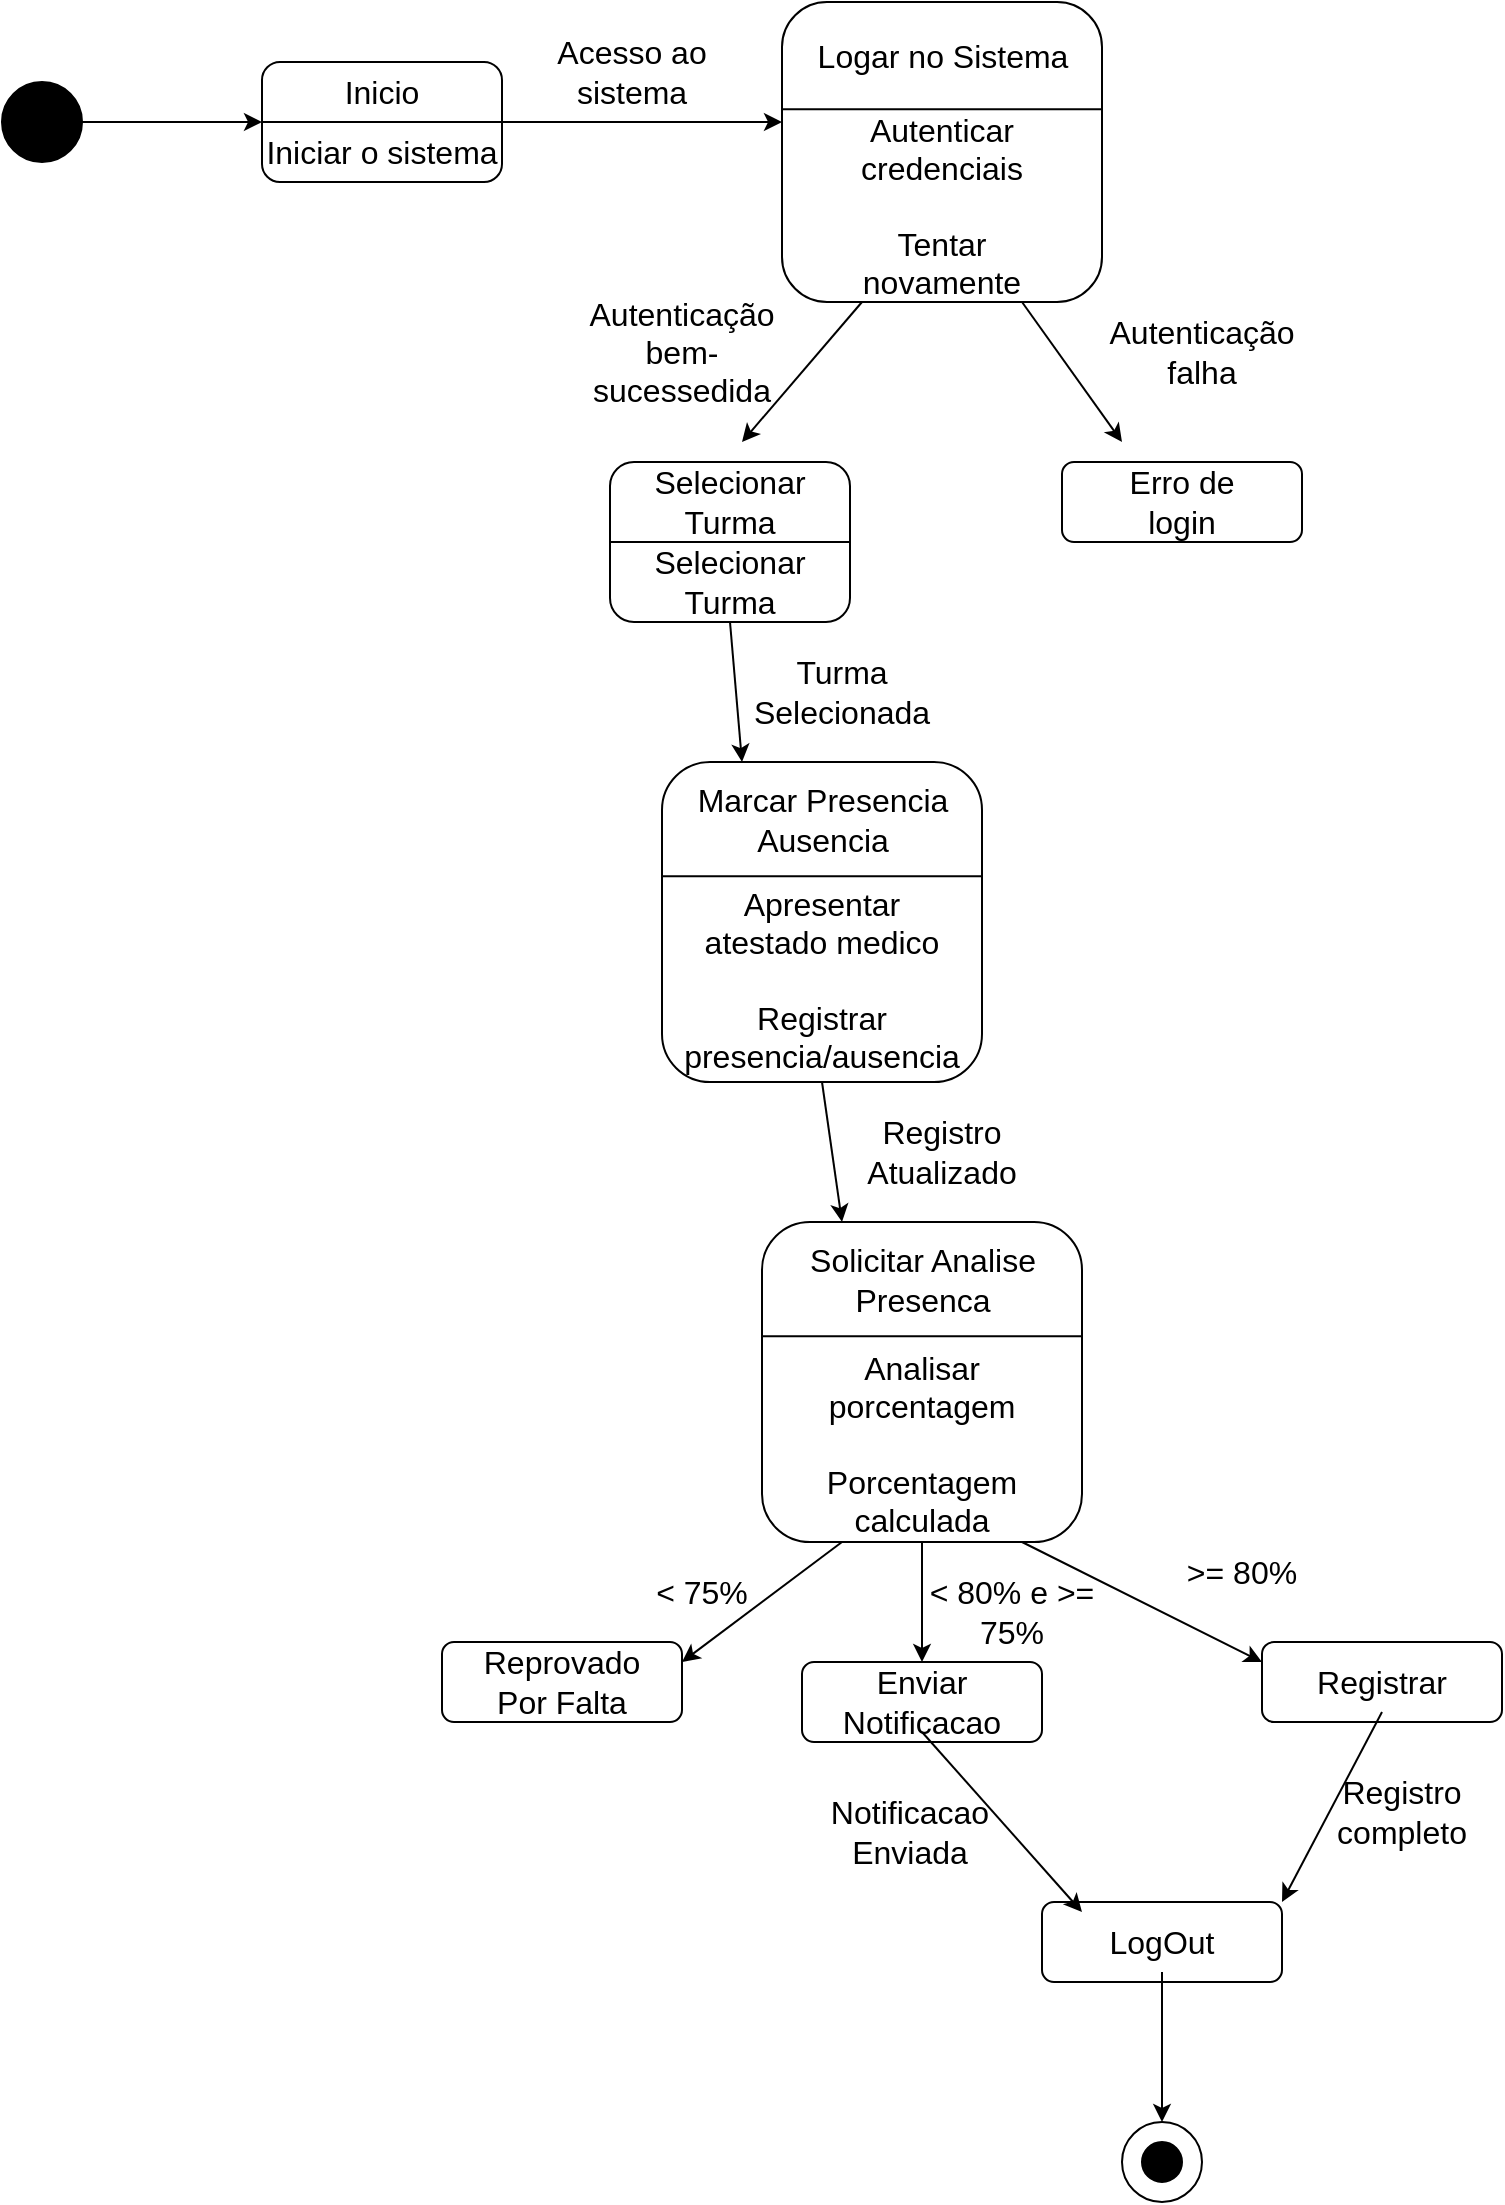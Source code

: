 <mxfile version="24.3.1" type="github">
  <diagram name="Página-1" id="Ws0XQ19Mkyah3HitIi7N">
    <mxGraphModel dx="1257" dy="609" grid="1" gridSize="10" guides="1" tooltips="1" connect="1" arrows="1" fold="1" page="1" pageScale="1" pageWidth="827" pageHeight="1169" math="0" shadow="0">
      <root>
        <mxCell id="0" />
        <mxCell id="1" parent="0" />
        <mxCell id="uatTjG2mpW_xbb4NyPdO-3" value="" style="group" vertex="1" connectable="0" parent="1">
          <mxGeometry x="180" y="50" width="120" height="60" as="geometry" />
        </mxCell>
        <mxCell id="uatTjG2mpW_xbb4NyPdO-1" value="" style="rounded=1;whiteSpace=wrap;html=1;" vertex="1" parent="uatTjG2mpW_xbb4NyPdO-3">
          <mxGeometry width="120" height="60" as="geometry" />
        </mxCell>
        <mxCell id="uatTjG2mpW_xbb4NyPdO-2" value="" style="endArrow=none;html=1;rounded=0;exitX=1;exitY=0.5;exitDx=0;exitDy=0;entryX=0;entryY=0.5;entryDx=0;entryDy=0;" edge="1" parent="uatTjG2mpW_xbb4NyPdO-3" source="uatTjG2mpW_xbb4NyPdO-1" target="uatTjG2mpW_xbb4NyPdO-1">
          <mxGeometry width="50" height="50" relative="1" as="geometry">
            <mxPoint x="190" y="330" as="sourcePoint" />
            <mxPoint x="250" y="30" as="targetPoint" />
            <Array as="points" />
          </mxGeometry>
        </mxCell>
        <mxCell id="uatTjG2mpW_xbb4NyPdO-20" value="&lt;font style=&quot;font-size: 16px;&quot;&gt;Inicio&lt;/font&gt;" style="text;html=1;align=center;verticalAlign=middle;whiteSpace=wrap;rounded=0;" vertex="1" parent="uatTjG2mpW_xbb4NyPdO-3">
          <mxGeometry x="30" width="60" height="30" as="geometry" />
        </mxCell>
        <mxCell id="uatTjG2mpW_xbb4NyPdO-21" value="Iniciar o sistema" style="text;html=1;align=center;verticalAlign=middle;whiteSpace=wrap;rounded=0;fontSize=16;" vertex="1" parent="uatTjG2mpW_xbb4NyPdO-3">
          <mxGeometry y="30" width="120" height="30" as="geometry" />
        </mxCell>
        <mxCell id="uatTjG2mpW_xbb4NyPdO-4" value="" style="group" vertex="1" connectable="0" parent="1">
          <mxGeometry x="440" y="20" width="160" height="150" as="geometry" />
        </mxCell>
        <mxCell id="uatTjG2mpW_xbb4NyPdO-5" value="" style="rounded=1;whiteSpace=wrap;html=1;" vertex="1" parent="uatTjG2mpW_xbb4NyPdO-4">
          <mxGeometry width="160" height="150" as="geometry" />
        </mxCell>
        <mxCell id="uatTjG2mpW_xbb4NyPdO-6" value="" style="endArrow=none;html=1;rounded=0;exitX=1;exitY=0.5;exitDx=0;exitDy=0;entryX=0;entryY=0.5;entryDx=0;entryDy=0;" edge="1" parent="uatTjG2mpW_xbb4NyPdO-4">
          <mxGeometry width="50" height="50" relative="1" as="geometry">
            <mxPoint x="160" y="53.571" as="sourcePoint" />
            <mxPoint y="53.571" as="targetPoint" />
            <Array as="points" />
          </mxGeometry>
        </mxCell>
        <mxCell id="uatTjG2mpW_xbb4NyPdO-25" value="Logar no Sistema" style="text;html=1;align=center;verticalAlign=middle;whiteSpace=wrap;rounded=0;fontSize=16;" vertex="1" parent="uatTjG2mpW_xbb4NyPdO-4">
          <mxGeometry x="7.5" y="10.714" width="145" height="32.143" as="geometry" />
        </mxCell>
        <mxCell id="uatTjG2mpW_xbb4NyPdO-26" value="Autenticar credenciais&lt;div style=&quot;font-size: 16px;&quot;&gt;&lt;br style=&quot;font-size: 16px;&quot;&gt;&lt;/div&gt;&lt;div style=&quot;font-size: 16px;&quot;&gt;Tentar novamente&lt;/div&gt;" style="text;html=1;align=center;verticalAlign=middle;whiteSpace=wrap;rounded=0;fontSize=16;" vertex="1" parent="uatTjG2mpW_xbb4NyPdO-4">
          <mxGeometry x="50" y="75" width="60" height="53.571" as="geometry" />
        </mxCell>
        <mxCell id="uatTjG2mpW_xbb4NyPdO-7" value="" style="group" vertex="1" connectable="0" parent="1">
          <mxGeometry x="580" y="250" width="120" height="60" as="geometry" />
        </mxCell>
        <mxCell id="uatTjG2mpW_xbb4NyPdO-8" value="" style="rounded=1;whiteSpace=wrap;html=1;" vertex="1" parent="uatTjG2mpW_xbb4NyPdO-7">
          <mxGeometry width="120" height="40" as="geometry" />
        </mxCell>
        <mxCell id="uatTjG2mpW_xbb4NyPdO-43" value="&lt;font style=&quot;font-size: 16px;&quot;&gt;Erro de login&lt;/font&gt;" style="text;html=1;align=center;verticalAlign=middle;whiteSpace=wrap;rounded=0;" vertex="1" parent="uatTjG2mpW_xbb4NyPdO-7">
          <mxGeometry x="20" y="5" width="80" height="30" as="geometry" />
        </mxCell>
        <mxCell id="uatTjG2mpW_xbb4NyPdO-10" value="" style="group" vertex="1" connectable="0" parent="1">
          <mxGeometry x="354" y="250" width="120" height="80" as="geometry" />
        </mxCell>
        <mxCell id="uatTjG2mpW_xbb4NyPdO-11" value="" style="rounded=1;whiteSpace=wrap;html=1;" vertex="1" parent="uatTjG2mpW_xbb4NyPdO-10">
          <mxGeometry width="120" height="80" as="geometry" />
        </mxCell>
        <mxCell id="uatTjG2mpW_xbb4NyPdO-12" value="" style="endArrow=none;html=1;rounded=0;exitX=1;exitY=0.5;exitDx=0;exitDy=0;entryX=0;entryY=0.5;entryDx=0;entryDy=0;" edge="1" parent="uatTjG2mpW_xbb4NyPdO-10" source="uatTjG2mpW_xbb4NyPdO-11" target="uatTjG2mpW_xbb4NyPdO-11">
          <mxGeometry width="50" height="50" relative="1" as="geometry">
            <mxPoint x="190" y="440" as="sourcePoint" />
            <mxPoint x="250" y="40" as="targetPoint" />
            <Array as="points" />
          </mxGeometry>
        </mxCell>
        <mxCell id="uatTjG2mpW_xbb4NyPdO-38" value="&lt;font style=&quot;font-size: 16px;&quot;&gt;Selecionar Turma&lt;/font&gt;" style="text;html=1;align=center;verticalAlign=middle;whiteSpace=wrap;rounded=0;" vertex="1" parent="uatTjG2mpW_xbb4NyPdO-10">
          <mxGeometry x="30" width="60" height="40" as="geometry" />
        </mxCell>
        <mxCell id="uatTjG2mpW_xbb4NyPdO-39" value="&lt;font style=&quot;font-size: 16px;&quot;&gt;Selecionar Turma&lt;/font&gt;" style="text;html=1;align=center;verticalAlign=middle;whiteSpace=wrap;rounded=0;" vertex="1" parent="uatTjG2mpW_xbb4NyPdO-10">
          <mxGeometry x="30" y="50" width="60" height="20" as="geometry" />
        </mxCell>
        <mxCell id="uatTjG2mpW_xbb4NyPdO-16" value="" style="ellipse;whiteSpace=wrap;html=1;aspect=fixed;fillColor=#000000;" vertex="1" parent="1">
          <mxGeometry x="50" y="60" width="40" height="40" as="geometry" />
        </mxCell>
        <mxCell id="uatTjG2mpW_xbb4NyPdO-17" value="" style="endArrow=classic;html=1;rounded=0;exitX=1;exitY=0.5;exitDx=0;exitDy=0;" edge="1" parent="1" source="uatTjG2mpW_xbb4NyPdO-16">
          <mxGeometry width="50" height="50" relative="1" as="geometry">
            <mxPoint x="350" y="310" as="sourcePoint" />
            <mxPoint x="180" y="80" as="targetPoint" />
          </mxGeometry>
        </mxCell>
        <mxCell id="uatTjG2mpW_xbb4NyPdO-23" value="" style="endArrow=classic;html=1;rounded=0;exitX=1;exitY=0;exitDx=0;exitDy=0;" edge="1" parent="1" source="uatTjG2mpW_xbb4NyPdO-21">
          <mxGeometry width="50" height="50" relative="1" as="geometry">
            <mxPoint x="370" y="290" as="sourcePoint" />
            <mxPoint x="440" y="80" as="targetPoint" />
          </mxGeometry>
        </mxCell>
        <mxCell id="uatTjG2mpW_xbb4NyPdO-24" value="Acesso ao sistema" style="text;html=1;align=center;verticalAlign=middle;whiteSpace=wrap;rounded=0;fontSize=16;" vertex="1" parent="1">
          <mxGeometry x="310" y="40" width="110" height="30" as="geometry" />
        </mxCell>
        <mxCell id="uatTjG2mpW_xbb4NyPdO-31" value="" style="endArrow=classic;html=1;rounded=0;exitX=0.25;exitY=1;exitDx=0;exitDy=0;" edge="1" parent="1" source="uatTjG2mpW_xbb4NyPdO-5">
          <mxGeometry width="50" height="50" relative="1" as="geometry">
            <mxPoint x="370" y="290" as="sourcePoint" />
            <mxPoint x="420" y="240" as="targetPoint" />
          </mxGeometry>
        </mxCell>
        <mxCell id="uatTjG2mpW_xbb4NyPdO-33" value="" style="endArrow=classic;html=1;rounded=0;exitX=0.75;exitY=1;exitDx=0;exitDy=0;" edge="1" parent="1" source="uatTjG2mpW_xbb4NyPdO-5">
          <mxGeometry width="50" height="50" relative="1" as="geometry">
            <mxPoint x="370" y="290" as="sourcePoint" />
            <mxPoint x="610" y="240" as="targetPoint" />
          </mxGeometry>
        </mxCell>
        <mxCell id="uatTjG2mpW_xbb4NyPdO-34" value="Autenticação bem-sucessedida" style="text;html=1;align=center;verticalAlign=middle;whiteSpace=wrap;rounded=0;fontSize=16;" vertex="1" parent="1">
          <mxGeometry x="360" y="180" width="60" height="30" as="geometry" />
        </mxCell>
        <mxCell id="uatTjG2mpW_xbb4NyPdO-37" value="&lt;font style=&quot;font-size: 16px;&quot;&gt;Autenticação falha&lt;/font&gt;" style="text;html=1;align=center;verticalAlign=middle;whiteSpace=wrap;rounded=0;" vertex="1" parent="1">
          <mxGeometry x="620" y="180" width="60" height="30" as="geometry" />
        </mxCell>
        <mxCell id="uatTjG2mpW_xbb4NyPdO-44" value="" style="group" vertex="1" connectable="0" parent="1">
          <mxGeometry x="380" y="400" width="160" height="160" as="geometry" />
        </mxCell>
        <mxCell id="uatTjG2mpW_xbb4NyPdO-45" value="" style="rounded=1;whiteSpace=wrap;html=1;" vertex="1" parent="uatTjG2mpW_xbb4NyPdO-44">
          <mxGeometry width="160" height="160" as="geometry" />
        </mxCell>
        <mxCell id="uatTjG2mpW_xbb4NyPdO-46" value="" style="endArrow=none;html=1;rounded=0;exitX=1;exitY=0.5;exitDx=0;exitDy=0;entryX=0;entryY=0.5;entryDx=0;entryDy=0;" edge="1" parent="uatTjG2mpW_xbb4NyPdO-44">
          <mxGeometry width="50" height="50" relative="1" as="geometry">
            <mxPoint x="160" y="57.143" as="sourcePoint" />
            <mxPoint y="57.143" as="targetPoint" />
            <Array as="points" />
          </mxGeometry>
        </mxCell>
        <mxCell id="uatTjG2mpW_xbb4NyPdO-47" value="Marcar Presencia Ausencia" style="text;html=1;align=center;verticalAlign=middle;whiteSpace=wrap;rounded=0;fontSize=16;" vertex="1" parent="uatTjG2mpW_xbb4NyPdO-44">
          <mxGeometry x="7.5" y="11.429" width="145" height="34.286" as="geometry" />
        </mxCell>
        <mxCell id="uatTjG2mpW_xbb4NyPdO-48" value="Apresentar atestado medico&lt;div&gt;&lt;br&gt;&lt;/div&gt;&lt;div&gt;Registrar presencia/ausencia&lt;/div&gt;" style="text;html=1;align=center;verticalAlign=middle;whiteSpace=wrap;rounded=0;fontSize=16;" vertex="1" parent="uatTjG2mpW_xbb4NyPdO-44">
          <mxGeometry x="50" y="80" width="60" height="57.141" as="geometry" />
        </mxCell>
        <mxCell id="uatTjG2mpW_xbb4NyPdO-49" value="" style="endArrow=classic;html=1;rounded=0;exitX=0.5;exitY=1;exitDx=0;exitDy=0;" edge="1" parent="1" source="uatTjG2mpW_xbb4NyPdO-11">
          <mxGeometry width="50" height="50" relative="1" as="geometry">
            <mxPoint x="370" y="520" as="sourcePoint" />
            <mxPoint x="420" y="400" as="targetPoint" />
          </mxGeometry>
        </mxCell>
        <mxCell id="uatTjG2mpW_xbb4NyPdO-50" value="&lt;font style=&quot;font-size: 16px;&quot;&gt;Turma Selecionada&lt;/font&gt;" style="text;html=1;align=center;verticalAlign=middle;whiteSpace=wrap;rounded=0;" vertex="1" parent="1">
          <mxGeometry x="440" y="350" width="60" height="30" as="geometry" />
        </mxCell>
        <mxCell id="uatTjG2mpW_xbb4NyPdO-52" value="" style="endArrow=classic;html=1;rounded=0;exitX=0.5;exitY=1;exitDx=0;exitDy=0;" edge="1" parent="1" source="uatTjG2mpW_xbb4NyPdO-45">
          <mxGeometry width="50" height="50" relative="1" as="geometry">
            <mxPoint x="370" y="480" as="sourcePoint" />
            <mxPoint x="470" y="630" as="targetPoint" />
          </mxGeometry>
        </mxCell>
        <mxCell id="uatTjG2mpW_xbb4NyPdO-53" value="" style="group" vertex="1" connectable="0" parent="1">
          <mxGeometry x="430" y="630" width="160" height="160" as="geometry" />
        </mxCell>
        <mxCell id="uatTjG2mpW_xbb4NyPdO-54" value="" style="rounded=1;whiteSpace=wrap;html=1;" vertex="1" parent="uatTjG2mpW_xbb4NyPdO-53">
          <mxGeometry width="160" height="160" as="geometry" />
        </mxCell>
        <mxCell id="uatTjG2mpW_xbb4NyPdO-55" value="" style="endArrow=none;html=1;rounded=0;exitX=1;exitY=0.5;exitDx=0;exitDy=0;entryX=0;entryY=0.5;entryDx=0;entryDy=0;" edge="1" parent="uatTjG2mpW_xbb4NyPdO-53">
          <mxGeometry width="50" height="50" relative="1" as="geometry">
            <mxPoint x="160" y="57.143" as="sourcePoint" />
            <mxPoint y="57.143" as="targetPoint" />
            <Array as="points" />
          </mxGeometry>
        </mxCell>
        <mxCell id="uatTjG2mpW_xbb4NyPdO-56" value="Solicitar Analise Presenca" style="text;html=1;align=center;verticalAlign=middle;whiteSpace=wrap;rounded=0;fontSize=16;" vertex="1" parent="uatTjG2mpW_xbb4NyPdO-53">
          <mxGeometry x="7.5" y="11.429" width="145" height="34.286" as="geometry" />
        </mxCell>
        <mxCell id="uatTjG2mpW_xbb4NyPdO-57" value="&lt;div style=&quot;font-size: 16px;&quot;&gt;Analisar porcentagem&lt;/div&gt;&lt;div style=&quot;font-size: 16px;&quot;&gt;&lt;br&gt;&lt;/div&gt;&lt;div style=&quot;font-size: 16px;&quot;&gt;Porcentagem calculada&lt;/div&gt;" style="text;html=1;align=center;verticalAlign=middle;whiteSpace=wrap;rounded=0;fontSize=16;" vertex="1" parent="uatTjG2mpW_xbb4NyPdO-53">
          <mxGeometry x="55" y="85.333" width="50" height="51.808" as="geometry" />
        </mxCell>
        <mxCell id="uatTjG2mpW_xbb4NyPdO-59" value="&lt;font style=&quot;font-size: 16px;&quot;&gt;Registro Atualizado&lt;/font&gt;" style="text;html=1;align=center;verticalAlign=middle;whiteSpace=wrap;rounded=0;" vertex="1" parent="1">
          <mxGeometry x="490" y="580" width="60" height="30" as="geometry" />
        </mxCell>
        <mxCell id="uatTjG2mpW_xbb4NyPdO-60" value="" style="endArrow=classic;html=1;rounded=0;exitX=0.25;exitY=1;exitDx=0;exitDy=0;entryX=1;entryY=0.25;entryDx=0;entryDy=0;" edge="1" parent="1" source="uatTjG2mpW_xbb4NyPdO-54" target="uatTjG2mpW_xbb4NyPdO-64">
          <mxGeometry width="50" height="50" relative="1" as="geometry">
            <mxPoint x="370" y="760" as="sourcePoint" />
            <mxPoint x="400" y="830" as="targetPoint" />
          </mxGeometry>
        </mxCell>
        <mxCell id="uatTjG2mpW_xbb4NyPdO-61" value="" style="endArrow=classic;html=1;rounded=0;exitX=0.5;exitY=1;exitDx=0;exitDy=0;" edge="1" parent="1" source="uatTjG2mpW_xbb4NyPdO-54">
          <mxGeometry width="50" height="50" relative="1" as="geometry">
            <mxPoint x="370" y="760" as="sourcePoint" />
            <mxPoint x="510" y="850" as="targetPoint" />
          </mxGeometry>
        </mxCell>
        <mxCell id="uatTjG2mpW_xbb4NyPdO-62" value="" style="endArrow=classic;html=1;rounded=0;exitX=0.885;exitY=1.033;exitDx=0;exitDy=0;exitPerimeter=0;entryX=0;entryY=0.25;entryDx=0;entryDy=0;" edge="1" parent="1" target="uatTjG2mpW_xbb4NyPdO-70">
          <mxGeometry width="50" height="50" relative="1" as="geometry">
            <mxPoint x="560.0" y="790" as="sourcePoint" />
            <mxPoint x="630" y="840" as="targetPoint" />
          </mxGeometry>
        </mxCell>
        <mxCell id="uatTjG2mpW_xbb4NyPdO-63" value="" style="group" vertex="1" connectable="0" parent="1">
          <mxGeometry x="270" y="840" width="120" height="60" as="geometry" />
        </mxCell>
        <mxCell id="uatTjG2mpW_xbb4NyPdO-64" value="" style="rounded=1;whiteSpace=wrap;html=1;" vertex="1" parent="uatTjG2mpW_xbb4NyPdO-63">
          <mxGeometry width="120" height="40" as="geometry" />
        </mxCell>
        <mxCell id="uatTjG2mpW_xbb4NyPdO-65" value="&lt;span style=&quot;font-size: 16px;&quot;&gt;Reprovado Por Falta&lt;/span&gt;" style="text;html=1;align=center;verticalAlign=middle;whiteSpace=wrap;rounded=0;" vertex="1" parent="uatTjG2mpW_xbb4NyPdO-63">
          <mxGeometry x="20" y="5" width="80" height="30" as="geometry" />
        </mxCell>
        <mxCell id="uatTjG2mpW_xbb4NyPdO-66" value="" style="group" vertex="1" connectable="0" parent="1">
          <mxGeometry x="450" y="850" width="120" height="60" as="geometry" />
        </mxCell>
        <mxCell id="uatTjG2mpW_xbb4NyPdO-67" value="" style="rounded=1;whiteSpace=wrap;html=1;" vertex="1" parent="uatTjG2mpW_xbb4NyPdO-66">
          <mxGeometry width="120" height="40" as="geometry" />
        </mxCell>
        <mxCell id="uatTjG2mpW_xbb4NyPdO-68" value="&lt;span style=&quot;font-size: 16px;&quot;&gt;Enviar Notificacao&lt;/span&gt;" style="text;html=1;align=center;verticalAlign=middle;whiteSpace=wrap;rounded=0;" vertex="1" parent="uatTjG2mpW_xbb4NyPdO-66">
          <mxGeometry x="20" y="5" width="80" height="30" as="geometry" />
        </mxCell>
        <mxCell id="uatTjG2mpW_xbb4NyPdO-69" value="" style="group" vertex="1" connectable="0" parent="1">
          <mxGeometry x="680" y="840" width="120" height="60" as="geometry" />
        </mxCell>
        <mxCell id="uatTjG2mpW_xbb4NyPdO-70" value="" style="rounded=1;whiteSpace=wrap;html=1;" vertex="1" parent="uatTjG2mpW_xbb4NyPdO-69">
          <mxGeometry width="120" height="40" as="geometry" />
        </mxCell>
        <mxCell id="uatTjG2mpW_xbb4NyPdO-71" value="&lt;span style=&quot;font-size: 16px;&quot;&gt;Registrar&lt;/span&gt;" style="text;html=1;align=center;verticalAlign=middle;whiteSpace=wrap;rounded=0;" vertex="1" parent="uatTjG2mpW_xbb4NyPdO-69">
          <mxGeometry x="20" y="5" width="80" height="30" as="geometry" />
        </mxCell>
        <mxCell id="uatTjG2mpW_xbb4NyPdO-72" value="" style="group" vertex="1" connectable="0" parent="1">
          <mxGeometry x="570" y="970" width="120" height="60" as="geometry" />
        </mxCell>
        <mxCell id="uatTjG2mpW_xbb4NyPdO-73" value="" style="rounded=1;whiteSpace=wrap;html=1;" vertex="1" parent="uatTjG2mpW_xbb4NyPdO-72">
          <mxGeometry width="120" height="40" as="geometry" />
        </mxCell>
        <mxCell id="uatTjG2mpW_xbb4NyPdO-74" value="&lt;span style=&quot;font-size: 16px;&quot;&gt;LogOut&lt;/span&gt;" style="text;html=1;align=center;verticalAlign=middle;whiteSpace=wrap;rounded=0;" vertex="1" parent="uatTjG2mpW_xbb4NyPdO-72">
          <mxGeometry x="20" y="5" width="80" height="30" as="geometry" />
        </mxCell>
        <mxCell id="uatTjG2mpW_xbb4NyPdO-77" value="&lt;font style=&quot;font-size: 16px;&quot;&gt;&amp;lt; 75%&lt;/font&gt;" style="text;html=1;align=center;verticalAlign=middle;whiteSpace=wrap;rounded=0;" vertex="1" parent="1">
          <mxGeometry x="370" y="800" width="60" height="30" as="geometry" />
        </mxCell>
        <mxCell id="uatTjG2mpW_xbb4NyPdO-79" value="&lt;font style=&quot;font-size: 16px;&quot;&gt;&amp;lt; 80% e &amp;gt;= 75%&lt;/font&gt;" style="text;html=1;align=center;verticalAlign=middle;whiteSpace=wrap;rounded=0;" vertex="1" parent="1">
          <mxGeometry x="500" y="810" width="110" height="30" as="geometry" />
        </mxCell>
        <mxCell id="uatTjG2mpW_xbb4NyPdO-80" value="&lt;font style=&quot;font-size: 16px;&quot;&gt;&amp;gt;= 80%&lt;/font&gt;" style="text;html=1;align=center;verticalAlign=middle;whiteSpace=wrap;rounded=0;" vertex="1" parent="1">
          <mxGeometry x="640" y="790" width="60" height="30" as="geometry" />
        </mxCell>
        <mxCell id="uatTjG2mpW_xbb4NyPdO-81" value="" style="endArrow=classic;html=1;rounded=0;exitX=0.5;exitY=1;exitDx=0;exitDy=0;entryX=0;entryY=0;entryDx=0;entryDy=0;" edge="1" parent="1" source="uatTjG2mpW_xbb4NyPdO-68" target="uatTjG2mpW_xbb4NyPdO-74">
          <mxGeometry width="50" height="50" relative="1" as="geometry">
            <mxPoint x="510" y="960" as="sourcePoint" />
            <mxPoint x="560" y="910" as="targetPoint" />
          </mxGeometry>
        </mxCell>
        <mxCell id="uatTjG2mpW_xbb4NyPdO-82" value="" style="endArrow=classic;html=1;rounded=0;exitX=0.5;exitY=1;exitDx=0;exitDy=0;entryX=1;entryY=0;entryDx=0;entryDy=0;" edge="1" parent="1" source="uatTjG2mpW_xbb4NyPdO-71" target="uatTjG2mpW_xbb4NyPdO-73">
          <mxGeometry width="50" height="50" relative="1" as="geometry">
            <mxPoint x="730" y="960" as="sourcePoint" />
            <mxPoint x="780" y="910" as="targetPoint" />
          </mxGeometry>
        </mxCell>
        <mxCell id="uatTjG2mpW_xbb4NyPdO-83" value="&lt;font style=&quot;font-size: 16px;&quot;&gt;Notificacao Enviada&lt;/font&gt;" style="text;html=1;align=center;verticalAlign=middle;whiteSpace=wrap;rounded=0;" vertex="1" parent="1">
          <mxGeometry x="474" y="920" width="60" height="30" as="geometry" />
        </mxCell>
        <mxCell id="uatTjG2mpW_xbb4NyPdO-84" value="&lt;font style=&quot;font-size: 16px;&quot;&gt;Registro completo&lt;/font&gt;" style="text;html=1;align=center;verticalAlign=middle;whiteSpace=wrap;rounded=0;" vertex="1" parent="1">
          <mxGeometry x="720" y="910" width="60" height="30" as="geometry" />
        </mxCell>
        <mxCell id="uatTjG2mpW_xbb4NyPdO-90" value="" style="group" vertex="1" connectable="0" parent="1">
          <mxGeometry x="610" y="1080" width="40" height="40" as="geometry" />
        </mxCell>
        <mxCell id="uatTjG2mpW_xbb4NyPdO-87" value="" style="ellipse;whiteSpace=wrap;html=1;aspect=fixed;" vertex="1" parent="uatTjG2mpW_xbb4NyPdO-90">
          <mxGeometry width="40" height="40" as="geometry" />
        </mxCell>
        <mxCell id="uatTjG2mpW_xbb4NyPdO-89" value="" style="ellipse;whiteSpace=wrap;html=1;aspect=fixed;fillColor=#000000;" vertex="1" parent="uatTjG2mpW_xbb4NyPdO-90">
          <mxGeometry x="10" y="10" width="20" height="20" as="geometry" />
        </mxCell>
        <mxCell id="uatTjG2mpW_xbb4NyPdO-91" value="" style="endArrow=classic;html=1;rounded=0;exitX=0.5;exitY=1;exitDx=0;exitDy=0;" edge="1" parent="1" source="uatTjG2mpW_xbb4NyPdO-74">
          <mxGeometry width="50" height="50" relative="1" as="geometry">
            <mxPoint x="370" y="970" as="sourcePoint" />
            <mxPoint x="630" y="1080" as="targetPoint" />
          </mxGeometry>
        </mxCell>
      </root>
    </mxGraphModel>
  </diagram>
</mxfile>
